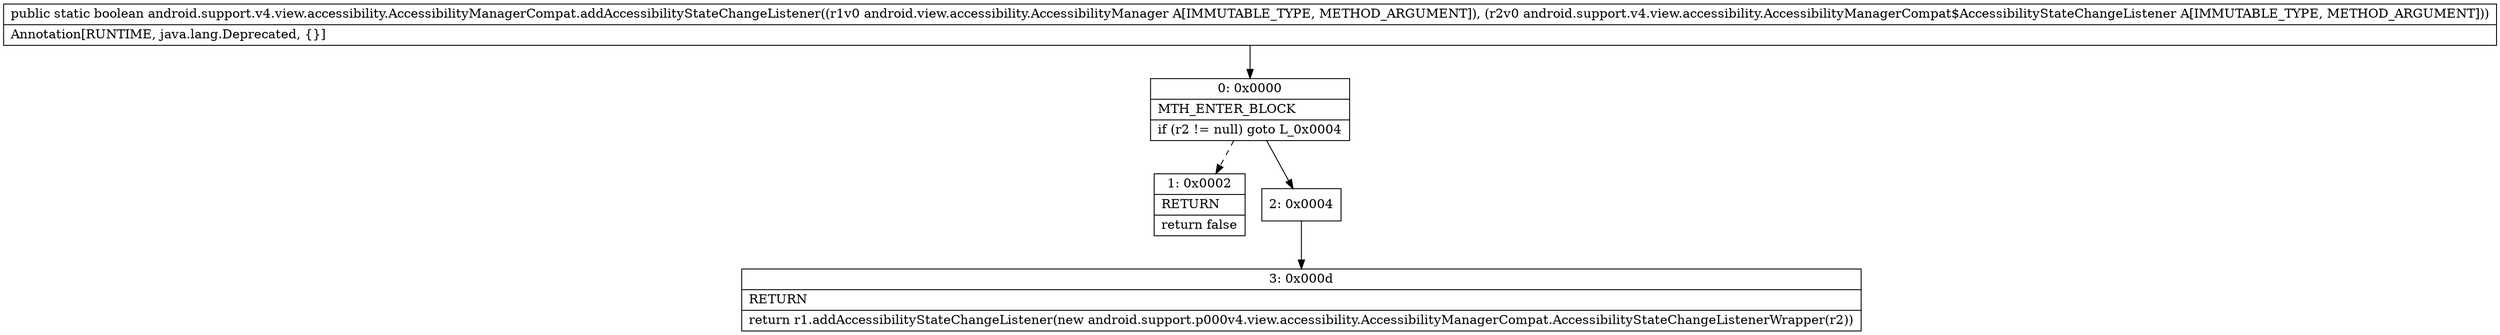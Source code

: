 digraph "CFG forandroid.support.v4.view.accessibility.AccessibilityManagerCompat.addAccessibilityStateChangeListener(Landroid\/view\/accessibility\/AccessibilityManager;Landroid\/support\/v4\/view\/accessibility\/AccessibilityManagerCompat$AccessibilityStateChangeListener;)Z" {
Node_0 [shape=record,label="{0\:\ 0x0000|MTH_ENTER_BLOCK\l|if (r2 != null) goto L_0x0004\l}"];
Node_1 [shape=record,label="{1\:\ 0x0002|RETURN\l|return false\l}"];
Node_2 [shape=record,label="{2\:\ 0x0004}"];
Node_3 [shape=record,label="{3\:\ 0x000d|RETURN\l|return r1.addAccessibilityStateChangeListener(new android.support.p000v4.view.accessibility.AccessibilityManagerCompat.AccessibilityStateChangeListenerWrapper(r2))\l}"];
MethodNode[shape=record,label="{public static boolean android.support.v4.view.accessibility.AccessibilityManagerCompat.addAccessibilityStateChangeListener((r1v0 android.view.accessibility.AccessibilityManager A[IMMUTABLE_TYPE, METHOD_ARGUMENT]), (r2v0 android.support.v4.view.accessibility.AccessibilityManagerCompat$AccessibilityStateChangeListener A[IMMUTABLE_TYPE, METHOD_ARGUMENT]))  | Annotation[RUNTIME, java.lang.Deprecated, \{\}]\l}"];
MethodNode -> Node_0;
Node_0 -> Node_1[style=dashed];
Node_0 -> Node_2;
Node_2 -> Node_3;
}

